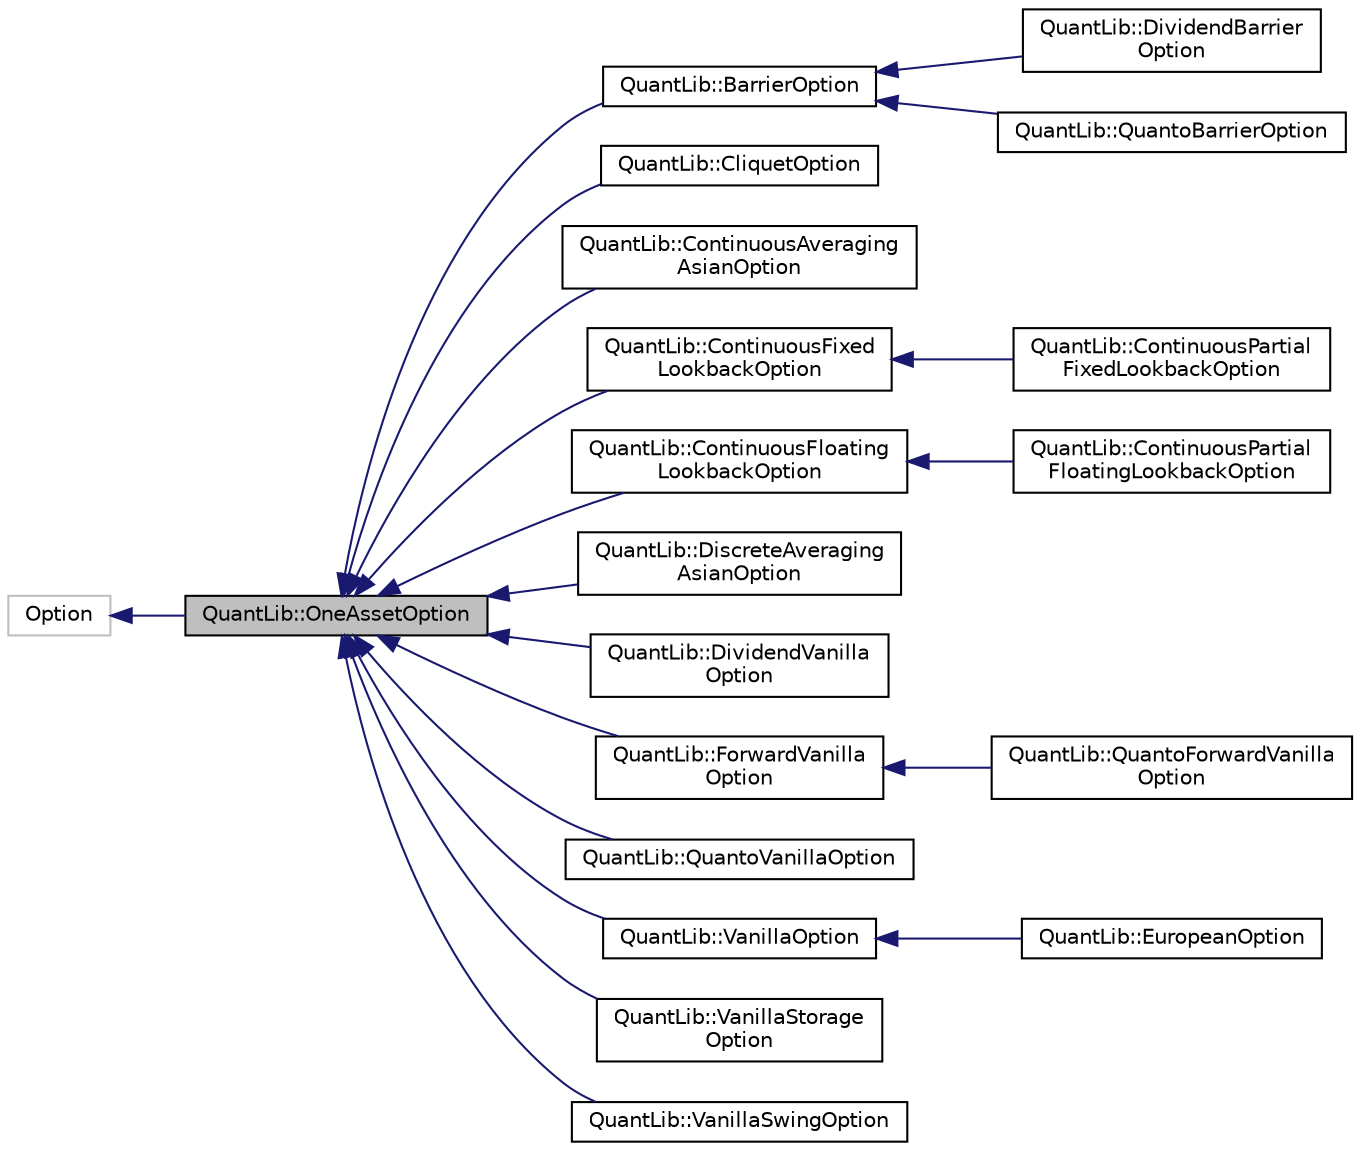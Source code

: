digraph "QuantLib::OneAssetOption"
{
  edge [fontname="Helvetica",fontsize="10",labelfontname="Helvetica",labelfontsize="10"];
  node [fontname="Helvetica",fontsize="10",shape=record];
  rankdir="LR";
  Node1 [label="QuantLib::OneAssetOption",height=0.2,width=0.4,color="black", fillcolor="grey75", style="filled", fontcolor="black"];
  Node2 -> Node1 [dir="back",color="midnightblue",fontsize="10",style="solid"];
  Node2 [label="Option",height=0.2,width=0.4,color="grey75", fillcolor="white", style="filled"];
  Node1 -> Node3 [dir="back",color="midnightblue",fontsize="10",style="solid"];
  Node3 [label="QuantLib::BarrierOption",height=0.2,width=0.4,color="black", fillcolor="white", style="filled",URL="$class_quant_lib_1_1_barrier_option.html",tooltip="Barrier option on a single asset. "];
  Node3 -> Node4 [dir="back",color="midnightblue",fontsize="10",style="solid"];
  Node4 [label="QuantLib::DividendBarrier\lOption",height=0.2,width=0.4,color="black", fillcolor="white", style="filled",URL="$class_quant_lib_1_1_dividend_barrier_option.html",tooltip="Single-asset barrier option with discrete dividends. "];
  Node3 -> Node5 [dir="back",color="midnightblue",fontsize="10",style="solid"];
  Node5 [label="QuantLib::QuantoBarrierOption",height=0.2,width=0.4,color="black", fillcolor="white", style="filled",URL="$class_quant_lib_1_1_quanto_barrier_option.html",tooltip="Quanto version of a barrier option. "];
  Node1 -> Node6 [dir="back",color="midnightblue",fontsize="10",style="solid"];
  Node6 [label="QuantLib::CliquetOption",height=0.2,width=0.4,color="black", fillcolor="white", style="filled",URL="$class_quant_lib_1_1_cliquet_option.html",tooltip="cliquet (Ratchet) option "];
  Node1 -> Node7 [dir="back",color="midnightblue",fontsize="10",style="solid"];
  Node7 [label="QuantLib::ContinuousAveraging\lAsianOption",height=0.2,width=0.4,color="black", fillcolor="white", style="filled",URL="$class_quant_lib_1_1_continuous_averaging_asian_option.html",tooltip="Continuous-averaging Asian option. "];
  Node1 -> Node8 [dir="back",color="midnightblue",fontsize="10",style="solid"];
  Node8 [label="QuantLib::ContinuousFixed\lLookbackOption",height=0.2,width=0.4,color="black", fillcolor="white", style="filled",URL="$class_quant_lib_1_1_continuous_fixed_lookback_option.html",tooltip="Continuous-fixed lookback option. "];
  Node8 -> Node9 [dir="back",color="midnightblue",fontsize="10",style="solid"];
  Node9 [label="QuantLib::ContinuousPartial\lFixedLookbackOption",height=0.2,width=0.4,color="black", fillcolor="white", style="filled",URL="$class_quant_lib_1_1_continuous_partial_fixed_lookback_option.html",tooltip="Continuous-partial-fixed lookback option. "];
  Node1 -> Node10 [dir="back",color="midnightblue",fontsize="10",style="solid"];
  Node10 [label="QuantLib::ContinuousFloating\lLookbackOption",height=0.2,width=0.4,color="black", fillcolor="white", style="filled",URL="$class_quant_lib_1_1_continuous_floating_lookback_option.html",tooltip="Continuous-floating lookback option. "];
  Node10 -> Node11 [dir="back",color="midnightblue",fontsize="10",style="solid"];
  Node11 [label="QuantLib::ContinuousPartial\lFloatingLookbackOption",height=0.2,width=0.4,color="black", fillcolor="white", style="filled",URL="$class_quant_lib_1_1_continuous_partial_floating_lookback_option.html",tooltip="Continuous-partial-floating lookback option. "];
  Node1 -> Node12 [dir="back",color="midnightblue",fontsize="10",style="solid"];
  Node12 [label="QuantLib::DiscreteAveraging\lAsianOption",height=0.2,width=0.4,color="black", fillcolor="white", style="filled",URL="$class_quant_lib_1_1_discrete_averaging_asian_option.html",tooltip="Discrete-averaging Asian option. "];
  Node1 -> Node13 [dir="back",color="midnightblue",fontsize="10",style="solid"];
  Node13 [label="QuantLib::DividendVanilla\lOption",height=0.2,width=0.4,color="black", fillcolor="white", style="filled",URL="$class_quant_lib_1_1_dividend_vanilla_option.html",tooltip="Single-asset vanilla option (no barriers) with discrete dividends. "];
  Node1 -> Node14 [dir="back",color="midnightblue",fontsize="10",style="solid"];
  Node14 [label="QuantLib::ForwardVanilla\lOption",height=0.2,width=0.4,color="black", fillcolor="white", style="filled",URL="$class_quant_lib_1_1_forward_vanilla_option.html",tooltip="Forward version of a vanilla option "];
  Node14 -> Node15 [dir="back",color="midnightblue",fontsize="10",style="solid"];
  Node15 [label="QuantLib::QuantoForwardVanilla\lOption",height=0.2,width=0.4,color="black", fillcolor="white", style="filled",URL="$class_quant_lib_1_1_quanto_forward_vanilla_option.html",tooltip="Quanto version of a forward vanilla option. "];
  Node1 -> Node16 [dir="back",color="midnightblue",fontsize="10",style="solid"];
  Node16 [label="QuantLib::QuantoVanillaOption",height=0.2,width=0.4,color="black", fillcolor="white", style="filled",URL="$class_quant_lib_1_1_quanto_vanilla_option.html",tooltip="quanto version of a vanilla option "];
  Node1 -> Node17 [dir="back",color="midnightblue",fontsize="10",style="solid"];
  Node17 [label="QuantLib::VanillaOption",height=0.2,width=0.4,color="black", fillcolor="white", style="filled",URL="$class_quant_lib_1_1_vanilla_option.html",tooltip="Vanilla option (no discrete dividends, no barriers) on a single asset. "];
  Node17 -> Node18 [dir="back",color="midnightblue",fontsize="10",style="solid"];
  Node18 [label="QuantLib::EuropeanOption",height=0.2,width=0.4,color="black", fillcolor="white", style="filled",URL="$class_quant_lib_1_1_european_option.html",tooltip="European option on a single asset. "];
  Node1 -> Node19 [dir="back",color="midnightblue",fontsize="10",style="solid"];
  Node19 [label="QuantLib::VanillaStorage\lOption",height=0.2,width=0.4,color="black", fillcolor="white", style="filled",URL="$class_quant_lib_1_1_vanilla_storage_option.html",tooltip="base option class "];
  Node1 -> Node20 [dir="back",color="midnightblue",fontsize="10",style="solid"];
  Node20 [label="QuantLib::VanillaSwingOption",height=0.2,width=0.4,color="black", fillcolor="white", style="filled",URL="$class_quant_lib_1_1_vanilla_swing_option.html",tooltip="base option class "];
}
